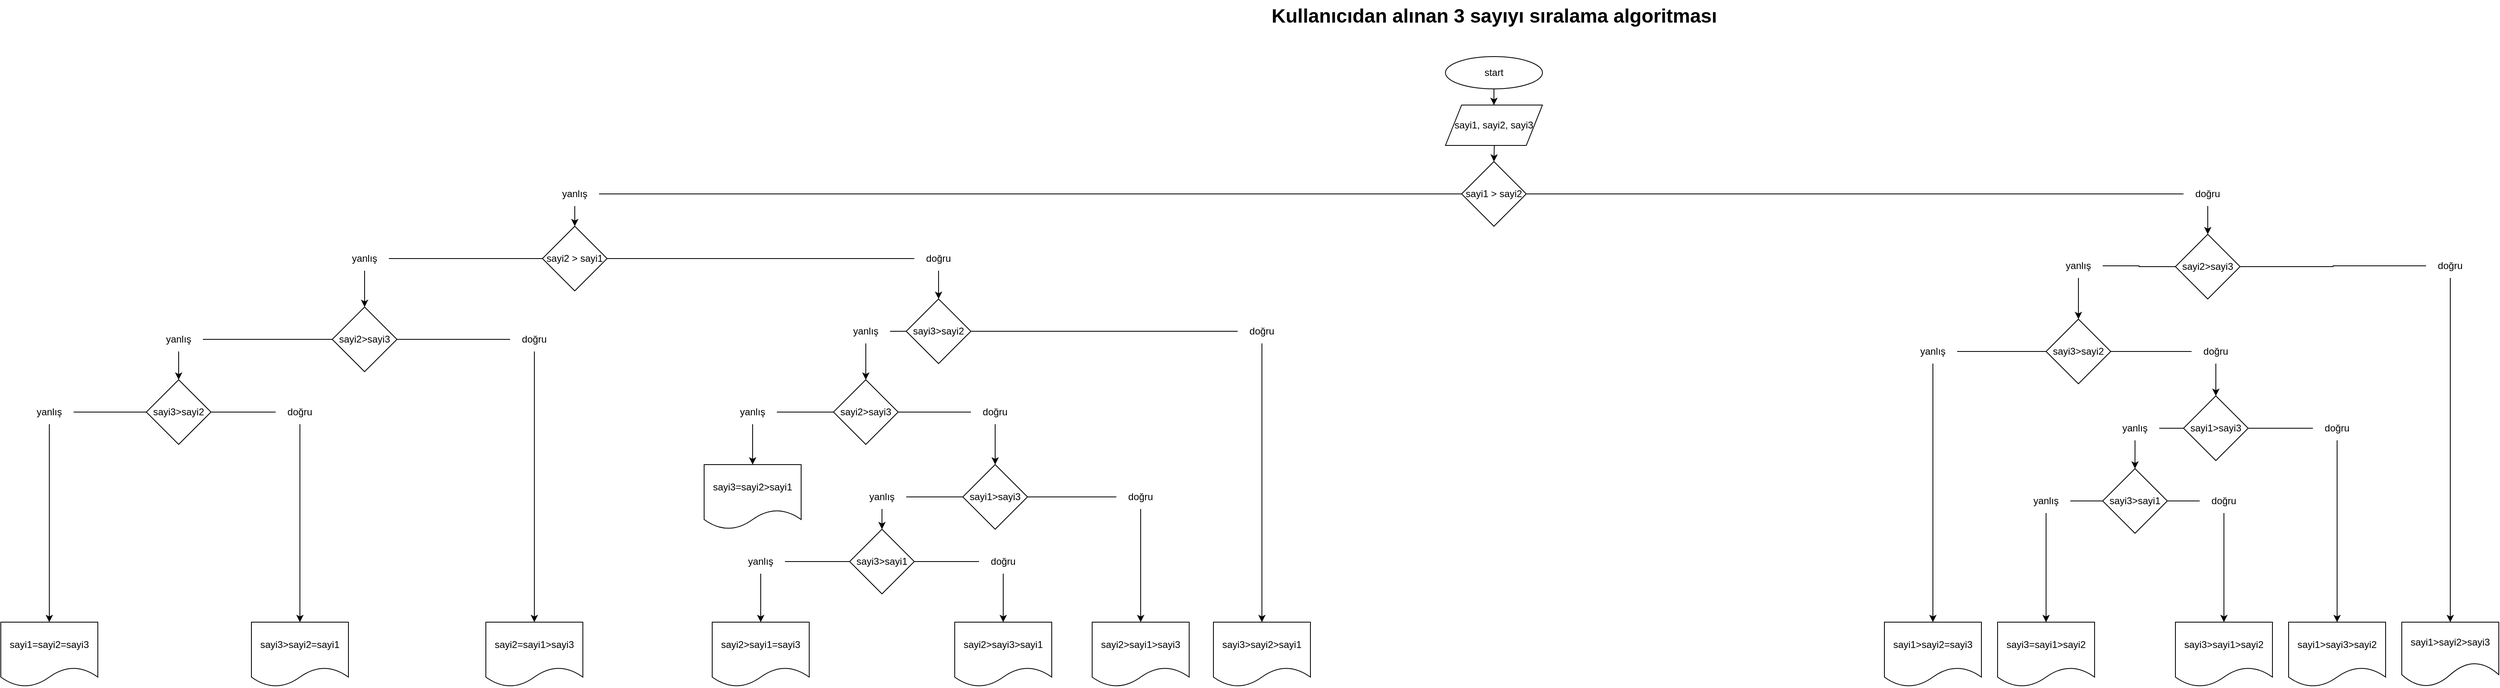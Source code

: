 <mxfile version="20.5.1" type="github"><diagram id="rkq0QSMDoXsM1_DTT6z9" name="Sayfa -1"><mxGraphModel dx="1892" dy="1186" grid="1" gridSize="10" guides="1" tooltips="1" connect="1" arrows="1" fold="1" page="1" pageScale="1" pageWidth="3300" pageHeight="2339" math="0" shadow="0"><root><mxCell id="0"/><mxCell id="1" parent="0"/><mxCell id="U2z0r02vjhBV1e8sET4n-3" value="" style="edgeStyle=orthogonalEdgeStyle;rounded=0;orthogonalLoop=1;jettySize=auto;html=1;" edge="1" parent="1" source="U2z0r02vjhBV1e8sET4n-1" target="U2z0r02vjhBV1e8sET4n-2"><mxGeometry relative="1" as="geometry"/></mxCell><mxCell id="U2z0r02vjhBV1e8sET4n-1" value="start" style="ellipse;whiteSpace=wrap;html=1;" vertex="1" parent="1"><mxGeometry x="1857" y="80" width="120" height="40" as="geometry"/></mxCell><mxCell id="U2z0r02vjhBV1e8sET4n-5" value="" style="edgeStyle=orthogonalEdgeStyle;rounded=0;orthogonalLoop=1;jettySize=auto;html=1;" edge="1" parent="1" target="U2z0r02vjhBV1e8sET4n-4"><mxGeometry relative="1" as="geometry"><mxPoint x="1917" y="165" as="sourcePoint"/></mxGeometry></mxCell><mxCell id="U2z0r02vjhBV1e8sET4n-2" value="sayi1, sayi2, sayi3" style="shape=parallelogram;perimeter=parallelogramPerimeter;whiteSpace=wrap;html=1;fixedSize=1;" vertex="1" parent="1"><mxGeometry x="1857" y="140" width="120" height="50" as="geometry"/></mxCell><mxCell id="U2z0r02vjhBV1e8sET4n-13" value="" style="edgeStyle=orthogonalEdgeStyle;rounded=0;orthogonalLoop=1;jettySize=auto;html=1;startArrow=none;" edge="1" parent="1" source="U2z0r02vjhBV1e8sET4n-22" target="U2z0r02vjhBV1e8sET4n-12"><mxGeometry relative="1" as="geometry"/></mxCell><mxCell id="U2z0r02vjhBV1e8sET4n-15" value="" style="edgeStyle=orthogonalEdgeStyle;rounded=0;orthogonalLoop=1;jettySize=auto;html=1;startArrow=none;" edge="1" parent="1" source="U2z0r02vjhBV1e8sET4n-16" target="U2z0r02vjhBV1e8sET4n-14"><mxGeometry relative="1" as="geometry"/></mxCell><mxCell id="U2z0r02vjhBV1e8sET4n-4" value="sayi1 &amp;gt; sayi2" style="rhombus;whiteSpace=wrap;html=1;" vertex="1" parent="1"><mxGeometry x="1877" y="210" width="80" height="80" as="geometry"/></mxCell><mxCell id="U2z0r02vjhBV1e8sET4n-99" value="" style="edgeStyle=orthogonalEdgeStyle;rounded=0;orthogonalLoop=1;jettySize=auto;html=1;startArrow=none;" edge="1" parent="1" source="U2z0r02vjhBV1e8sET4n-100" target="U2z0r02vjhBV1e8sET4n-98"><mxGeometry relative="1" as="geometry"/></mxCell><mxCell id="U2z0r02vjhBV1e8sET4n-103" value="" style="edgeStyle=orthogonalEdgeStyle;rounded=0;orthogonalLoop=1;jettySize=auto;html=1;startArrow=none;" edge="1" parent="1" source="U2z0r02vjhBV1e8sET4n-108" target="U2z0r02vjhBV1e8sET4n-102"><mxGeometry relative="1" as="geometry"/></mxCell><mxCell id="U2z0r02vjhBV1e8sET4n-12" value="sayi2&amp;gt;sayi3" style="rhombus;whiteSpace=wrap;html=1;" vertex="1" parent="1"><mxGeometry x="2760" y="300" width="80" height="80" as="geometry"/></mxCell><mxCell id="U2z0r02vjhBV1e8sET4n-21" value="" style="edgeStyle=orthogonalEdgeStyle;rounded=0;orthogonalLoop=1;jettySize=auto;html=1;startArrow=none;" edge="1" parent="1" source="U2z0r02vjhBV1e8sET4n-50" target="U2z0r02vjhBV1e8sET4n-20"><mxGeometry relative="1" as="geometry"/></mxCell><mxCell id="U2z0r02vjhBV1e8sET4n-39" value="" style="edgeStyle=orthogonalEdgeStyle;rounded=0;orthogonalLoop=1;jettySize=auto;html=1;startArrow=none;" edge="1" parent="1" source="U2z0r02vjhBV1e8sET4n-68" target="U2z0r02vjhBV1e8sET4n-38"><mxGeometry relative="1" as="geometry"/></mxCell><mxCell id="U2z0r02vjhBV1e8sET4n-14" value="sayi2 &amp;gt; sayi1" style="rhombus;whiteSpace=wrap;html=1;" vertex="1" parent="1"><mxGeometry x="740" y="290" width="80" height="80" as="geometry"/></mxCell><mxCell id="U2z0r02vjhBV1e8sET4n-16" value="yanlış" style="text;html=1;strokeColor=none;fillColor=none;align=center;verticalAlign=middle;whiteSpace=wrap;rounded=0;" vertex="1" parent="1"><mxGeometry x="750" y="235" width="60" height="30" as="geometry"/></mxCell><mxCell id="U2z0r02vjhBV1e8sET4n-17" value="" style="edgeStyle=orthogonalEdgeStyle;rounded=0;orthogonalLoop=1;jettySize=auto;html=1;endArrow=none;" edge="1" parent="1" source="U2z0r02vjhBV1e8sET4n-4" target="U2z0r02vjhBV1e8sET4n-16"><mxGeometry relative="1" as="geometry"><mxPoint x="1877" y="250" as="sourcePoint"/><mxPoint x="1750.0" y="300.0" as="targetPoint"/></mxGeometry></mxCell><mxCell id="U2z0r02vjhBV1e8sET4n-35" value="" style="edgeStyle=orthogonalEdgeStyle;rounded=0;orthogonalLoop=1;jettySize=auto;html=1;startArrow=none;" edge="1" parent="1" source="U2z0r02vjhBV1e8sET4n-52" target="U2z0r02vjhBV1e8sET4n-34"><mxGeometry relative="1" as="geometry"/></mxCell><mxCell id="U2z0r02vjhBV1e8sET4n-61" value="" style="edgeStyle=orthogonalEdgeStyle;rounded=0;orthogonalLoop=1;jettySize=auto;html=1;startArrow=none;" edge="1" parent="1" source="U2z0r02vjhBV1e8sET4n-72" target="U2z0r02vjhBV1e8sET4n-60"><mxGeometry relative="1" as="geometry"/></mxCell><mxCell id="U2z0r02vjhBV1e8sET4n-20" value="sayi2&amp;gt;sayi3" style="rhombus;whiteSpace=wrap;html=1;" vertex="1" parent="1"><mxGeometry x="480" y="390" width="80" height="80" as="geometry"/></mxCell><mxCell id="U2z0r02vjhBV1e8sET4n-22" value="doğru" style="text;html=1;strokeColor=none;fillColor=none;align=center;verticalAlign=middle;whiteSpace=wrap;rounded=0;" vertex="1" parent="1"><mxGeometry x="2770" y="235" width="60" height="30" as="geometry"/></mxCell><mxCell id="U2z0r02vjhBV1e8sET4n-23" value="" style="edgeStyle=orthogonalEdgeStyle;rounded=0;orthogonalLoop=1;jettySize=auto;html=1;endArrow=none;" edge="1" parent="1" source="U2z0r02vjhBV1e8sET4n-4" target="U2z0r02vjhBV1e8sET4n-22"><mxGeometry relative="1" as="geometry"><mxPoint x="1957" y="250.0" as="sourcePoint"/><mxPoint x="2050" y="300" as="targetPoint"/></mxGeometry></mxCell><mxCell id="U2z0r02vjhBV1e8sET4n-37" value="" style="edgeStyle=orthogonalEdgeStyle;rounded=0;orthogonalLoop=1;jettySize=auto;html=1;startArrow=none;" edge="1" parent="1" source="U2z0r02vjhBV1e8sET4n-54" target="U2z0r02vjhBV1e8sET4n-36"><mxGeometry relative="1" as="geometry"/></mxCell><mxCell id="U2z0r02vjhBV1e8sET4n-57" value="" style="edgeStyle=orthogonalEdgeStyle;rounded=0;orthogonalLoop=1;jettySize=auto;html=1;startArrow=none;" edge="1" parent="1" source="U2z0r02vjhBV1e8sET4n-74" target="U2z0r02vjhBV1e8sET4n-56"><mxGeometry relative="1" as="geometry"/></mxCell><mxCell id="U2z0r02vjhBV1e8sET4n-34" value="sayi3&amp;gt;sayi2" style="rhombus;whiteSpace=wrap;html=1;" vertex="1" parent="1"><mxGeometry x="250" y="480" width="80" height="80" as="geometry"/></mxCell><mxCell id="U2z0r02vjhBV1e8sET4n-36" value="sayi1=sayi2=sayi3" style="shape=document;whiteSpace=wrap;html=1;boundedLbl=1;" vertex="1" parent="1"><mxGeometry x="70" y="780" width="120" height="80" as="geometry"/></mxCell><mxCell id="U2z0r02vjhBV1e8sET4n-41" value="" style="edgeStyle=orthogonalEdgeStyle;rounded=0;orthogonalLoop=1;jettySize=auto;html=1;startArrow=none;" edge="1" parent="1" source="U2z0r02vjhBV1e8sET4n-70" target="U2z0r02vjhBV1e8sET4n-40"><mxGeometry relative="1" as="geometry"/></mxCell><mxCell id="U2z0r02vjhBV1e8sET4n-95" value="" style="edgeStyle=orthogonalEdgeStyle;rounded=0;orthogonalLoop=1;jettySize=auto;html=1;startArrow=none;" edge="1" parent="1" source="U2z0r02vjhBV1e8sET4n-96" target="U2z0r02vjhBV1e8sET4n-94"><mxGeometry relative="1" as="geometry"/></mxCell><mxCell id="U2z0r02vjhBV1e8sET4n-38" value="sayi3&amp;gt;sayi2" style="rhombus;whiteSpace=wrap;html=1;" vertex="1" parent="1"><mxGeometry x="1190" y="380" width="80" height="80" as="geometry"/></mxCell><mxCell id="U2z0r02vjhBV1e8sET4n-43" value="" style="edgeStyle=orthogonalEdgeStyle;rounded=0;orthogonalLoop=1;jettySize=auto;html=1;startArrow=none;" edge="1" parent="1" source="U2z0r02vjhBV1e8sET4n-76" target="U2z0r02vjhBV1e8sET4n-42"><mxGeometry relative="1" as="geometry"/></mxCell><mxCell id="U2z0r02vjhBV1e8sET4n-65" value="" style="edgeStyle=orthogonalEdgeStyle;rounded=0;orthogonalLoop=1;jettySize=auto;html=1;startArrow=none;" edge="1" parent="1" source="U2z0r02vjhBV1e8sET4n-78" target="U2z0r02vjhBV1e8sET4n-64"><mxGeometry relative="1" as="geometry"/></mxCell><mxCell id="U2z0r02vjhBV1e8sET4n-40" value="sayi2&amp;gt;sayi3" style="rhombus;whiteSpace=wrap;html=1;" vertex="1" parent="1"><mxGeometry x="1100" y="480" width="80" height="80" as="geometry"/></mxCell><mxCell id="U2z0r02vjhBV1e8sET4n-42" value="sayi3=sayi2&amp;gt;sayi1" style="shape=document;whiteSpace=wrap;html=1;boundedLbl=1;" vertex="1" parent="1"><mxGeometry x="940" y="585" width="120" height="80" as="geometry"/></mxCell><mxCell id="U2z0r02vjhBV1e8sET4n-50" value="yanlış" style="text;html=1;strokeColor=none;fillColor=none;align=center;verticalAlign=middle;whiteSpace=wrap;rounded=0;" vertex="1" parent="1"><mxGeometry x="490" y="315" width="60" height="30" as="geometry"/></mxCell><mxCell id="U2z0r02vjhBV1e8sET4n-51" value="" style="edgeStyle=orthogonalEdgeStyle;rounded=0;orthogonalLoop=1;jettySize=auto;html=1;endArrow=none;" edge="1" parent="1" source="U2z0r02vjhBV1e8sET4n-14" target="U2z0r02vjhBV1e8sET4n-50"><mxGeometry relative="1" as="geometry"><mxPoint x="740" y="330" as="sourcePoint"/><mxPoint x="630.0" y="390.0" as="targetPoint"/></mxGeometry></mxCell><mxCell id="U2z0r02vjhBV1e8sET4n-52" value="yanlış" style="text;html=1;strokeColor=none;fillColor=none;align=center;verticalAlign=middle;whiteSpace=wrap;rounded=0;" vertex="1" parent="1"><mxGeometry x="260" y="415" width="60" height="30" as="geometry"/></mxCell><mxCell id="U2z0r02vjhBV1e8sET4n-53" value="" style="edgeStyle=orthogonalEdgeStyle;rounded=0;orthogonalLoop=1;jettySize=auto;html=1;endArrow=none;" edge="1" parent="1" source="U2z0r02vjhBV1e8sET4n-20" target="U2z0r02vjhBV1e8sET4n-52"><mxGeometry relative="1" as="geometry"><mxPoint x="590.0" y="430" as="sourcePoint"/><mxPoint x="490.0" y="490" as="targetPoint"/></mxGeometry></mxCell><mxCell id="U2z0r02vjhBV1e8sET4n-54" value="yanlış" style="text;html=1;strokeColor=none;fillColor=none;align=center;verticalAlign=middle;whiteSpace=wrap;rounded=0;" vertex="1" parent="1"><mxGeometry x="100" y="505" width="60" height="30" as="geometry"/></mxCell><mxCell id="U2z0r02vjhBV1e8sET4n-55" value="" style="edgeStyle=orthogonalEdgeStyle;rounded=0;orthogonalLoop=1;jettySize=auto;html=1;endArrow=none;" edge="1" parent="1" source="U2z0r02vjhBV1e8sET4n-34" target="U2z0r02vjhBV1e8sET4n-54"><mxGeometry relative="1" as="geometry"><mxPoint x="380.0" y="530" as="sourcePoint"/><mxPoint x="310" y="585" as="targetPoint"/></mxGeometry></mxCell><mxCell id="U2z0r02vjhBV1e8sET4n-56" value="sayi3&amp;gt;sayi2=sayi1" style="shape=document;whiteSpace=wrap;html=1;boundedLbl=1;" vertex="1" parent="1"><mxGeometry x="380" y="780" width="120" height="80" as="geometry"/></mxCell><mxCell id="U2z0r02vjhBV1e8sET4n-60" value="sayi2=sayi1&amp;gt;sayi3" style="shape=document;whiteSpace=wrap;html=1;boundedLbl=1;" vertex="1" parent="1"><mxGeometry x="670" y="780" width="120" height="80" as="geometry"/></mxCell><mxCell id="U2z0r02vjhBV1e8sET4n-67" value="" style="edgeStyle=orthogonalEdgeStyle;rounded=0;orthogonalLoop=1;jettySize=auto;html=1;startArrow=none;" edge="1" parent="1" source="U2z0r02vjhBV1e8sET4n-80" target="U2z0r02vjhBV1e8sET4n-66"><mxGeometry relative="1" as="geometry"/></mxCell><mxCell id="U2z0r02vjhBV1e8sET4n-91" value="" style="edgeStyle=orthogonalEdgeStyle;rounded=0;orthogonalLoop=1;jettySize=auto;html=1;startArrow=none;" edge="1" parent="1" source="U2z0r02vjhBV1e8sET4n-92" target="U2z0r02vjhBV1e8sET4n-90"><mxGeometry relative="1" as="geometry"/></mxCell><mxCell id="U2z0r02vjhBV1e8sET4n-64" value="sayi1&amp;gt;sayi3" style="rhombus;whiteSpace=wrap;html=1;" vertex="1" parent="1"><mxGeometry x="1260" y="585" width="80" height="80" as="geometry"/></mxCell><mxCell id="U2z0r02vjhBV1e8sET4n-83" value="" style="edgeStyle=orthogonalEdgeStyle;rounded=0;orthogonalLoop=1;jettySize=auto;html=1;startArrow=none;" edge="1" parent="1" source="U2z0r02vjhBV1e8sET4n-84" target="U2z0r02vjhBV1e8sET4n-82"><mxGeometry relative="1" as="geometry"/></mxCell><mxCell id="U2z0r02vjhBV1e8sET4n-87" value="" style="edgeStyle=orthogonalEdgeStyle;rounded=0;orthogonalLoop=1;jettySize=auto;html=1;startArrow=none;" edge="1" parent="1" source="U2z0r02vjhBV1e8sET4n-88" target="U2z0r02vjhBV1e8sET4n-86"><mxGeometry relative="1" as="geometry"/></mxCell><mxCell id="U2z0r02vjhBV1e8sET4n-66" value="sayi3&amp;gt;sayi1" style="rhombus;whiteSpace=wrap;html=1;" vertex="1" parent="1"><mxGeometry x="1120" y="665" width="80" height="80" as="geometry"/></mxCell><mxCell id="U2z0r02vjhBV1e8sET4n-68" value="doğru" style="text;html=1;strokeColor=none;fillColor=none;align=center;verticalAlign=middle;whiteSpace=wrap;rounded=0;" vertex="1" parent="1"><mxGeometry x="1200" y="315" width="60" height="30" as="geometry"/></mxCell><mxCell id="U2z0r02vjhBV1e8sET4n-69" value="" style="edgeStyle=orthogonalEdgeStyle;rounded=0;orthogonalLoop=1;jettySize=auto;html=1;endArrow=none;" edge="1" parent="1" source="U2z0r02vjhBV1e8sET4n-14" target="U2z0r02vjhBV1e8sET4n-68"><mxGeometry relative="1" as="geometry"><mxPoint x="820" y="330" as="sourcePoint"/><mxPoint x="1230" y="380" as="targetPoint"/></mxGeometry></mxCell><mxCell id="U2z0r02vjhBV1e8sET4n-70" value="yanlış" style="text;html=1;strokeColor=none;fillColor=none;align=center;verticalAlign=middle;whiteSpace=wrap;rounded=0;" vertex="1" parent="1"><mxGeometry x="1110" y="405" width="60" height="30" as="geometry"/></mxCell><mxCell id="U2z0r02vjhBV1e8sET4n-71" value="" style="edgeStyle=orthogonalEdgeStyle;rounded=0;orthogonalLoop=1;jettySize=auto;html=1;endArrow=none;" edge="1" parent="1" source="U2z0r02vjhBV1e8sET4n-38" target="U2z0r02vjhBV1e8sET4n-70"><mxGeometry relative="1" as="geometry"><mxPoint x="1190" y="420" as="sourcePoint"/><mxPoint x="1140" y="480" as="targetPoint"/></mxGeometry></mxCell><mxCell id="U2z0r02vjhBV1e8sET4n-72" value="doğru" style="text;html=1;strokeColor=none;fillColor=none;align=center;verticalAlign=middle;whiteSpace=wrap;rounded=0;" vertex="1" parent="1"><mxGeometry x="700" y="415" width="60" height="30" as="geometry"/></mxCell><mxCell id="U2z0r02vjhBV1e8sET4n-73" value="" style="edgeStyle=orthogonalEdgeStyle;rounded=0;orthogonalLoop=1;jettySize=auto;html=1;endArrow=none;" edge="1" parent="1" source="U2z0r02vjhBV1e8sET4n-20" target="U2z0r02vjhBV1e8sET4n-72"><mxGeometry relative="1" as="geometry"><mxPoint x="560" y="430.0" as="sourcePoint"/><mxPoint x="730" y="480" as="targetPoint"/></mxGeometry></mxCell><mxCell id="U2z0r02vjhBV1e8sET4n-74" value="doğru" style="text;html=1;strokeColor=none;fillColor=none;align=center;verticalAlign=middle;whiteSpace=wrap;rounded=0;" vertex="1" parent="1"><mxGeometry x="410" y="505" width="60" height="30" as="geometry"/></mxCell><mxCell id="U2z0r02vjhBV1e8sET4n-75" value="" style="edgeStyle=orthogonalEdgeStyle;rounded=0;orthogonalLoop=1;jettySize=auto;html=1;endArrow=none;" edge="1" parent="1" source="U2z0r02vjhBV1e8sET4n-34" target="U2z0r02vjhBV1e8sET4n-74"><mxGeometry relative="1" as="geometry"><mxPoint x="330" y="520.0" as="sourcePoint"/><mxPoint x="440" y="585.0" as="targetPoint"/></mxGeometry></mxCell><mxCell id="U2z0r02vjhBV1e8sET4n-76" value="yanlış" style="text;html=1;strokeColor=none;fillColor=none;align=center;verticalAlign=middle;whiteSpace=wrap;rounded=0;" vertex="1" parent="1"><mxGeometry x="970" y="505" width="60" height="30" as="geometry"/></mxCell><mxCell id="U2z0r02vjhBV1e8sET4n-77" value="" style="edgeStyle=orthogonalEdgeStyle;rounded=0;orthogonalLoop=1;jettySize=auto;html=1;endArrow=none;" edge="1" parent="1" source="U2z0r02vjhBV1e8sET4n-40" target="U2z0r02vjhBV1e8sET4n-76"><mxGeometry relative="1" as="geometry"><mxPoint x="1100" y="520.0" as="sourcePoint"/><mxPoint x="1000" y="585.0" as="targetPoint"/></mxGeometry></mxCell><mxCell id="U2z0r02vjhBV1e8sET4n-78" value="doğru" style="text;html=1;strokeColor=none;fillColor=none;align=center;verticalAlign=middle;whiteSpace=wrap;rounded=0;" vertex="1" parent="1"><mxGeometry x="1270" y="505" width="60" height="30" as="geometry"/></mxCell><mxCell id="U2z0r02vjhBV1e8sET4n-79" value="" style="edgeStyle=orthogonalEdgeStyle;rounded=0;orthogonalLoop=1;jettySize=auto;html=1;endArrow=none;" edge="1" parent="1" source="U2z0r02vjhBV1e8sET4n-40" target="U2z0r02vjhBV1e8sET4n-78"><mxGeometry relative="1" as="geometry"><mxPoint x="1180" y="520.0" as="sourcePoint"/><mxPoint x="1300" y="585.0" as="targetPoint"/></mxGeometry></mxCell><mxCell id="U2z0r02vjhBV1e8sET4n-80" value="yanlış" style="text;html=1;strokeColor=none;fillColor=none;align=center;verticalAlign=middle;whiteSpace=wrap;rounded=0;" vertex="1" parent="1"><mxGeometry x="1130" y="610" width="60" height="30" as="geometry"/></mxCell><mxCell id="U2z0r02vjhBV1e8sET4n-81" value="" style="edgeStyle=orthogonalEdgeStyle;rounded=0;orthogonalLoop=1;jettySize=auto;html=1;endArrow=none;" edge="1" parent="1" source="U2z0r02vjhBV1e8sET4n-64" target="U2z0r02vjhBV1e8sET4n-80"><mxGeometry relative="1" as="geometry"><mxPoint x="1260" y="625.0" as="sourcePoint"/><mxPoint x="1160" y="680.0" as="targetPoint"/></mxGeometry></mxCell><mxCell id="U2z0r02vjhBV1e8sET4n-82" value="sayi2&amp;gt;sayi1=sayi3" style="shape=document;whiteSpace=wrap;html=1;boundedLbl=1;" vertex="1" parent="1"><mxGeometry x="950" y="780" width="120" height="80" as="geometry"/></mxCell><mxCell id="U2z0r02vjhBV1e8sET4n-84" value="yanlış" style="text;html=1;strokeColor=none;fillColor=none;align=center;verticalAlign=middle;whiteSpace=wrap;rounded=0;" vertex="1" parent="1"><mxGeometry x="980" y="690" width="60" height="30" as="geometry"/></mxCell><mxCell id="U2z0r02vjhBV1e8sET4n-85" value="" style="edgeStyle=orthogonalEdgeStyle;rounded=0;orthogonalLoop=1;jettySize=auto;html=1;endArrow=none;" edge="1" parent="1" source="U2z0r02vjhBV1e8sET4n-66" target="U2z0r02vjhBV1e8sET4n-84"><mxGeometry relative="1" as="geometry"><mxPoint x="1120" y="705" as="sourcePoint"/><mxPoint x="1010.067" y="780" as="targetPoint"/></mxGeometry></mxCell><mxCell id="U2z0r02vjhBV1e8sET4n-86" value="sayi2&amp;gt;sayi3&amp;gt;sayi1" style="shape=document;whiteSpace=wrap;html=1;boundedLbl=1;" vertex="1" parent="1"><mxGeometry x="1250" y="780" width="120" height="80" as="geometry"/></mxCell><mxCell id="U2z0r02vjhBV1e8sET4n-88" value="doğru" style="text;html=1;strokeColor=none;fillColor=none;align=center;verticalAlign=middle;whiteSpace=wrap;rounded=0;" vertex="1" parent="1"><mxGeometry x="1280" y="690" width="60" height="30" as="geometry"/></mxCell><mxCell id="U2z0r02vjhBV1e8sET4n-89" value="" style="edgeStyle=orthogonalEdgeStyle;rounded=0;orthogonalLoop=1;jettySize=auto;html=1;endArrow=none;" edge="1" parent="1" source="U2z0r02vjhBV1e8sET4n-66" target="U2z0r02vjhBV1e8sET4n-88"><mxGeometry relative="1" as="geometry"><mxPoint x="1200" y="705" as="sourcePoint"/><mxPoint x="1310.067" y="780" as="targetPoint"/></mxGeometry></mxCell><mxCell id="U2z0r02vjhBV1e8sET4n-90" value="sayi2&amp;gt;sayi1&amp;gt;sayi3" style="shape=document;whiteSpace=wrap;html=1;boundedLbl=1;" vertex="1" parent="1"><mxGeometry x="1420" y="780" width="120" height="80" as="geometry"/></mxCell><mxCell id="U2z0r02vjhBV1e8sET4n-92" value="doğru" style="text;html=1;strokeColor=none;fillColor=none;align=center;verticalAlign=middle;whiteSpace=wrap;rounded=0;" vertex="1" parent="1"><mxGeometry x="1450" y="610" width="60" height="30" as="geometry"/></mxCell><mxCell id="U2z0r02vjhBV1e8sET4n-93" value="" style="edgeStyle=orthogonalEdgeStyle;rounded=0;orthogonalLoop=1;jettySize=auto;html=1;endArrow=none;" edge="1" parent="1" source="U2z0r02vjhBV1e8sET4n-64" target="U2z0r02vjhBV1e8sET4n-92"><mxGeometry relative="1" as="geometry"><mxPoint x="1340" y="625" as="sourcePoint"/><mxPoint x="1480" y="670" as="targetPoint"/></mxGeometry></mxCell><mxCell id="U2z0r02vjhBV1e8sET4n-94" value="sayi3&amp;gt;sayi2&amp;gt;sayi1" style="shape=document;whiteSpace=wrap;html=1;boundedLbl=1;" vertex="1" parent="1"><mxGeometry x="1570" y="780" width="120" height="80" as="geometry"/></mxCell><mxCell id="U2z0r02vjhBV1e8sET4n-96" value="doğru" style="text;html=1;strokeColor=none;fillColor=none;align=center;verticalAlign=middle;whiteSpace=wrap;rounded=0;" vertex="1" parent="1"><mxGeometry x="1600" y="405" width="60" height="30" as="geometry"/></mxCell><mxCell id="U2z0r02vjhBV1e8sET4n-97" value="" style="edgeStyle=orthogonalEdgeStyle;rounded=0;orthogonalLoop=1;jettySize=auto;html=1;endArrow=none;" edge="1" parent="1" source="U2z0r02vjhBV1e8sET4n-38" target="U2z0r02vjhBV1e8sET4n-96"><mxGeometry relative="1" as="geometry"><mxPoint x="1270.0" y="420.0" as="sourcePoint"/><mxPoint x="1630.0" y="780" as="targetPoint"/></mxGeometry></mxCell><mxCell id="U2z0r02vjhBV1e8sET4n-98" value="sayi1&amp;gt;sayi2&amp;gt;sayi3" style="shape=document;whiteSpace=wrap;html=1;boundedLbl=1;size=0.375;" vertex="1" parent="1"><mxGeometry x="3040" y="780" width="120" height="80" as="geometry"/></mxCell><mxCell id="U2z0r02vjhBV1e8sET4n-100" value="doğru" style="text;html=1;strokeColor=none;fillColor=none;align=center;verticalAlign=middle;whiteSpace=wrap;rounded=0;" vertex="1" parent="1"><mxGeometry x="3070" y="324" width="60" height="30" as="geometry"/></mxCell><mxCell id="U2z0r02vjhBV1e8sET4n-101" value="" style="edgeStyle=orthogonalEdgeStyle;rounded=0;orthogonalLoop=1;jettySize=auto;html=1;endArrow=none;" edge="1" parent="1" source="U2z0r02vjhBV1e8sET4n-12" target="U2z0r02vjhBV1e8sET4n-100"><mxGeometry relative="1" as="geometry"><mxPoint x="2840" y="340" as="sourcePoint"/><mxPoint x="3070" y="780" as="targetPoint"/></mxGeometry></mxCell><mxCell id="U2z0r02vjhBV1e8sET4n-105" value="" style="edgeStyle=orthogonalEdgeStyle;rounded=0;orthogonalLoop=1;jettySize=auto;html=1;startArrow=none;" edge="1" parent="1" source="U2z0r02vjhBV1e8sET4n-106" target="U2z0r02vjhBV1e8sET4n-104"><mxGeometry relative="1" as="geometry"/></mxCell><mxCell id="U2z0r02vjhBV1e8sET4n-114" value="" style="edgeStyle=orthogonalEdgeStyle;rounded=0;orthogonalLoop=1;jettySize=auto;html=1;startArrow=none;" edge="1" parent="1" source="U2z0r02vjhBV1e8sET4n-124" target="U2z0r02vjhBV1e8sET4n-113"><mxGeometry relative="1" as="geometry"/></mxCell><mxCell id="U2z0r02vjhBV1e8sET4n-102" value="sayi3&amp;gt;sayi2" style="rhombus;whiteSpace=wrap;html=1;" vertex="1" parent="1"><mxGeometry x="2600" y="405" width="80" height="80" as="geometry"/></mxCell><mxCell id="U2z0r02vjhBV1e8sET4n-104" value="sayi1&amp;gt;sayi2=sayi3" style="shape=document;whiteSpace=wrap;html=1;boundedLbl=1;" vertex="1" parent="1"><mxGeometry x="2400" y="780" width="120" height="80" as="geometry"/></mxCell><mxCell id="U2z0r02vjhBV1e8sET4n-106" value="yanlış" style="text;html=1;strokeColor=none;fillColor=none;align=center;verticalAlign=middle;whiteSpace=wrap;rounded=0;" vertex="1" parent="1"><mxGeometry x="2430" y="430" width="60" height="30" as="geometry"/></mxCell><mxCell id="U2z0r02vjhBV1e8sET4n-107" value="" style="edgeStyle=orthogonalEdgeStyle;rounded=0;orthogonalLoop=1;jettySize=auto;html=1;endArrow=none;" edge="1" parent="1" source="U2z0r02vjhBV1e8sET4n-102" target="U2z0r02vjhBV1e8sET4n-106"><mxGeometry relative="1" as="geometry"><mxPoint x="2600.077" y="445.077" as="sourcePoint"/><mxPoint x="2460.077" y="780.0" as="targetPoint"/></mxGeometry></mxCell><mxCell id="U2z0r02vjhBV1e8sET4n-108" value="yanlış" style="text;html=1;strokeColor=none;fillColor=none;align=center;verticalAlign=middle;whiteSpace=wrap;rounded=0;" vertex="1" parent="1"><mxGeometry x="2610" y="324" width="60" height="30" as="geometry"/></mxCell><mxCell id="U2z0r02vjhBV1e8sET4n-109" value="" style="edgeStyle=orthogonalEdgeStyle;rounded=0;orthogonalLoop=1;jettySize=auto;html=1;endArrow=none;" edge="1" parent="1" source="U2z0r02vjhBV1e8sET4n-12" target="U2z0r02vjhBV1e8sET4n-108"><mxGeometry relative="1" as="geometry"><mxPoint x="2760" y="340" as="sourcePoint"/><mxPoint x="2640.077" y="405.077" as="targetPoint"/></mxGeometry></mxCell><mxCell id="U2z0r02vjhBV1e8sET4n-112" value="Kullanıcıdan alınan 3 sayıyı sıralama algoritması" style="text;strokeColor=none;fillColor=none;html=1;fontSize=24;fontStyle=1;verticalAlign=middle;align=center;" vertex="1" parent="1"><mxGeometry x="1867" y="10" width="100" height="40" as="geometry"/></mxCell><mxCell id="U2z0r02vjhBV1e8sET4n-116" value="" style="edgeStyle=orthogonalEdgeStyle;rounded=0;orthogonalLoop=1;jettySize=auto;html=1;startArrow=none;" edge="1" parent="1" source="U2z0r02vjhBV1e8sET4n-127" target="U2z0r02vjhBV1e8sET4n-115"><mxGeometry relative="1" as="geometry"/></mxCell><mxCell id="U2z0r02vjhBV1e8sET4n-122" value="" style="edgeStyle=orthogonalEdgeStyle;rounded=0;orthogonalLoop=1;jettySize=auto;html=1;startArrow=none;" edge="1" parent="1" source="U2z0r02vjhBV1e8sET4n-123" target="U2z0r02vjhBV1e8sET4n-121"><mxGeometry relative="1" as="geometry"/></mxCell><mxCell id="U2z0r02vjhBV1e8sET4n-113" value="sayi1&amp;gt;sayi3" style="rhombus;whiteSpace=wrap;html=1;" vertex="1" parent="1"><mxGeometry x="2770" y="500" width="80" height="80" as="geometry"/></mxCell><mxCell id="U2z0r02vjhBV1e8sET4n-118" value="" style="edgeStyle=orthogonalEdgeStyle;rounded=0;orthogonalLoop=1;jettySize=auto;html=1;startArrow=none;" edge="1" parent="1" source="U2z0r02vjhBV1e8sET4n-131" target="U2z0r02vjhBV1e8sET4n-117"><mxGeometry relative="1" as="geometry"/></mxCell><mxCell id="U2z0r02vjhBV1e8sET4n-120" value="" style="edgeStyle=orthogonalEdgeStyle;rounded=0;orthogonalLoop=1;jettySize=auto;html=1;startArrow=none;" edge="1" parent="1" source="U2z0r02vjhBV1e8sET4n-129" target="U2z0r02vjhBV1e8sET4n-119"><mxGeometry relative="1" as="geometry"/></mxCell><mxCell id="U2z0r02vjhBV1e8sET4n-115" value="sayi3&amp;gt;sayi1" style="rhombus;whiteSpace=wrap;html=1;" vertex="1" parent="1"><mxGeometry x="2670" y="590" width="80" height="80" as="geometry"/></mxCell><mxCell id="U2z0r02vjhBV1e8sET4n-117" value="sayi3=sayi1&amp;gt;sayi2" style="shape=document;whiteSpace=wrap;html=1;boundedLbl=1;" vertex="1" parent="1"><mxGeometry x="2540" y="780" width="120" height="80" as="geometry"/></mxCell><mxCell id="U2z0r02vjhBV1e8sET4n-119" value="sayi3&amp;gt;sayi1&amp;gt;sayi2" style="shape=document;whiteSpace=wrap;html=1;boundedLbl=1;" vertex="1" parent="1"><mxGeometry x="2760" y="780" width="120" height="80" as="geometry"/></mxCell><mxCell id="U2z0r02vjhBV1e8sET4n-121" value="sayi1&amp;gt;sayi3&amp;gt;sayi2" style="shape=document;whiteSpace=wrap;html=1;boundedLbl=1;" vertex="1" parent="1"><mxGeometry x="2900" y="780" width="120" height="80" as="geometry"/></mxCell><mxCell id="U2z0r02vjhBV1e8sET4n-124" value="doğru" style="text;html=1;strokeColor=none;fillColor=none;align=center;verticalAlign=middle;whiteSpace=wrap;rounded=0;" vertex="1" parent="1"><mxGeometry x="2780" y="430" width="60" height="30" as="geometry"/></mxCell><mxCell id="U2z0r02vjhBV1e8sET4n-125" value="" style="edgeStyle=orthogonalEdgeStyle;rounded=0;orthogonalLoop=1;jettySize=auto;html=1;endArrow=none;" edge="1" parent="1" source="U2z0r02vjhBV1e8sET4n-102" target="U2z0r02vjhBV1e8sET4n-124"><mxGeometry relative="1" as="geometry"><mxPoint x="2680" y="445" as="sourcePoint"/><mxPoint x="2810.067" y="500.067" as="targetPoint"/></mxGeometry></mxCell><mxCell id="U2z0r02vjhBV1e8sET4n-123" value="doğru" style="text;html=1;strokeColor=none;fillColor=none;align=center;verticalAlign=middle;whiteSpace=wrap;rounded=0;" vertex="1" parent="1"><mxGeometry x="2930" y="525" width="60" height="30" as="geometry"/></mxCell><mxCell id="U2z0r02vjhBV1e8sET4n-126" value="" style="edgeStyle=orthogonalEdgeStyle;rounded=0;orthogonalLoop=1;jettySize=auto;html=1;endArrow=none;" edge="1" parent="1" source="U2z0r02vjhBV1e8sET4n-113" target="U2z0r02vjhBV1e8sET4n-123"><mxGeometry relative="1" as="geometry"><mxPoint x="2849.933" y="540.067" as="sourcePoint"/><mxPoint x="2960.067" y="780" as="targetPoint"/></mxGeometry></mxCell><mxCell id="U2z0r02vjhBV1e8sET4n-127" value="yanlış" style="text;html=1;strokeColor=none;fillColor=none;align=center;verticalAlign=middle;whiteSpace=wrap;rounded=0;" vertex="1" parent="1"><mxGeometry x="2680" y="525" width="60" height="30" as="geometry"/></mxCell><mxCell id="U2z0r02vjhBV1e8sET4n-128" value="" style="edgeStyle=orthogonalEdgeStyle;rounded=0;orthogonalLoop=1;jettySize=auto;html=1;endArrow=none;" edge="1" parent="1" source="U2z0r02vjhBV1e8sET4n-113" target="U2z0r02vjhBV1e8sET4n-127"><mxGeometry relative="1" as="geometry"><mxPoint x="2770.067" y="540.067" as="sourcePoint"/><mxPoint x="2710.067" y="590.067" as="targetPoint"/></mxGeometry></mxCell><mxCell id="U2z0r02vjhBV1e8sET4n-129" value="doğru" style="text;html=1;strokeColor=none;fillColor=none;align=center;verticalAlign=middle;whiteSpace=wrap;rounded=0;" vertex="1" parent="1"><mxGeometry x="2790" y="615" width="60" height="30" as="geometry"/></mxCell><mxCell id="U2z0r02vjhBV1e8sET4n-130" value="" style="edgeStyle=orthogonalEdgeStyle;rounded=0;orthogonalLoop=1;jettySize=auto;html=1;endArrow=none;" edge="1" parent="1" source="U2z0r02vjhBV1e8sET4n-115" target="U2z0r02vjhBV1e8sET4n-129"><mxGeometry relative="1" as="geometry"><mxPoint x="2749.933" y="630.067" as="sourcePoint"/><mxPoint x="2820.067" y="780" as="targetPoint"/></mxGeometry></mxCell><mxCell id="U2z0r02vjhBV1e8sET4n-131" value="yanlış" style="text;html=1;strokeColor=none;fillColor=none;align=center;verticalAlign=middle;whiteSpace=wrap;rounded=0;" vertex="1" parent="1"><mxGeometry x="2570" y="615" width="60" height="30" as="geometry"/></mxCell><mxCell id="U2z0r02vjhBV1e8sET4n-132" value="" style="edgeStyle=orthogonalEdgeStyle;rounded=0;orthogonalLoop=1;jettySize=auto;html=1;endArrow=none;" edge="1" parent="1" source="U2z0r02vjhBV1e8sET4n-115" target="U2z0r02vjhBV1e8sET4n-131"><mxGeometry relative="1" as="geometry"><mxPoint x="2670.067" y="630.067" as="sourcePoint"/><mxPoint x="2600.067" y="780" as="targetPoint"/></mxGeometry></mxCell></root></mxGraphModel></diagram></mxfile>